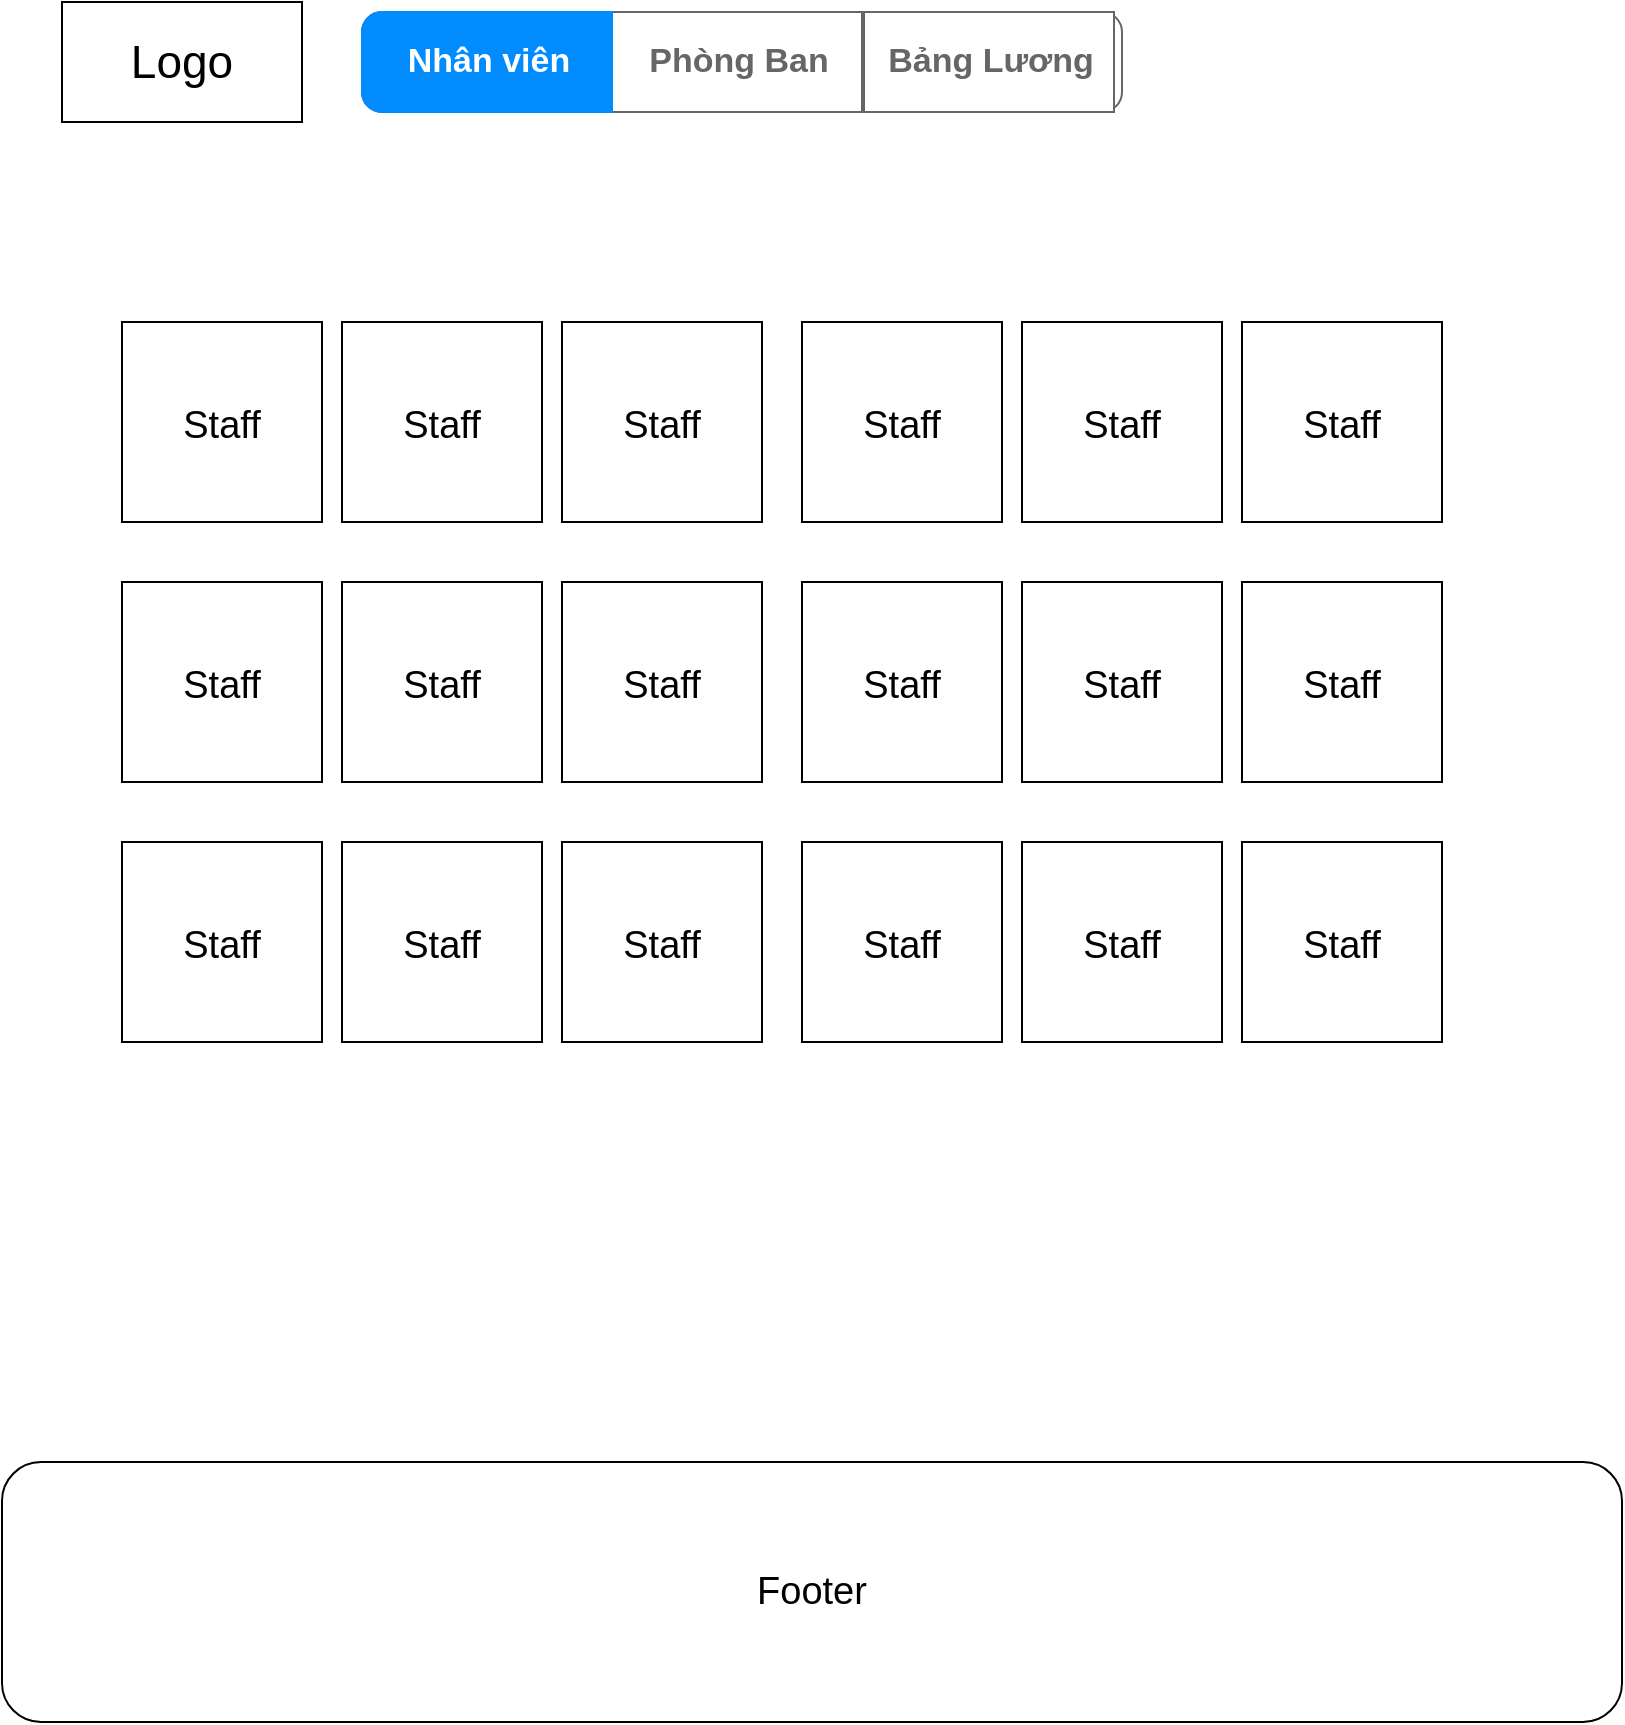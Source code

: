 <mxfile>
    <diagram id="jtnDwdLMmNSINVKugcmQ" name="Trang chủ">
        <mxGraphModel dx="1171" dy="683" grid="1" gridSize="10" guides="1" tooltips="1" connect="1" arrows="1" fold="1" page="1" pageScale="1" pageWidth="850" pageHeight="1100" math="0" shadow="0">
            <root>
                <mxCell id="0"/>
                <mxCell id="1" parent="0"/>
                <mxCell id="2" value="" style="strokeWidth=1;shadow=0;dashed=0;align=center;html=1;shape=mxgraph.mockup.rrect;rSize=10;fillColor=#ffffff;strokeColor=#666666;" vertex="1" parent="1">
                    <mxGeometry x="200" y="45" width="380" height="50" as="geometry"/>
                </mxCell>
                <mxCell id="3" value="Phòng Ban" style="strokeColor=inherit;fillColor=inherit;gradientColor=inherit;strokeWidth=1;shadow=0;dashed=0;align=center;html=1;shape=mxgraph.mockup.rrect;rSize=0;fontSize=17;fontColor=#666666;fontStyle=1;resizeHeight=1;" vertex="1" parent="2">
                    <mxGeometry width="125" height="50" relative="1" as="geometry">
                        <mxPoint x="125" as="offset"/>
                    </mxGeometry>
                </mxCell>
                <mxCell id="4" value="Bảng Lương" style="strokeColor=inherit;fillColor=inherit;gradientColor=inherit;strokeWidth=1;shadow=0;dashed=0;align=center;html=1;shape=mxgraph.mockup.rrect;rSize=0;fontSize=17;fontColor=#666666;fontStyle=1;resizeHeight=1;" vertex="1" parent="2">
                    <mxGeometry width="125" height="50" relative="1" as="geometry">
                        <mxPoint x="251" as="offset"/>
                    </mxGeometry>
                </mxCell>
                <mxCell id="6" value="Nhân viên" style="strokeWidth=1;shadow=0;dashed=0;align=center;html=1;shape=mxgraph.mockup.leftButton;rSize=10;fontSize=17;fontColor=#ffffff;fontStyle=1;fillColor=#008cff;strokeColor=#008cff;resizeHeight=1;" vertex="1" parent="2">
                    <mxGeometry width="125" height="50" relative="1" as="geometry"/>
                </mxCell>
                <mxCell id="7" value="&lt;font style=&quot;font-size: 23px&quot;&gt;Logo&lt;/font&gt;" style="rounded=0;whiteSpace=wrap;html=1;" vertex="1" parent="1">
                    <mxGeometry x="50" y="40" width="120" height="60" as="geometry"/>
                </mxCell>
                <mxCell id="8" value="&lt;font style=&quot;font-size: 19px&quot;&gt;Staff&lt;/font&gt;" style="whiteSpace=wrap;html=1;aspect=fixed;fontSize=23;" vertex="1" parent="1">
                    <mxGeometry x="80" y="200" width="100" height="100" as="geometry"/>
                </mxCell>
                <mxCell id="25" value="&lt;font style=&quot;font-size: 19px&quot;&gt;Staff&lt;/font&gt;" style="whiteSpace=wrap;html=1;aspect=fixed;fontSize=23;" vertex="1" parent="1">
                    <mxGeometry x="190" y="200" width="100" height="100" as="geometry"/>
                </mxCell>
                <mxCell id="26" value="&lt;font style=&quot;font-size: 19px&quot;&gt;Staff&lt;/font&gt;" style="whiteSpace=wrap;html=1;aspect=fixed;fontSize=23;" vertex="1" parent="1">
                    <mxGeometry x="300" y="200" width="100" height="100" as="geometry"/>
                </mxCell>
                <mxCell id="27" value="&lt;font style=&quot;font-size: 19px&quot;&gt;Staff&lt;/font&gt;" style="whiteSpace=wrap;html=1;aspect=fixed;fontSize=23;" vertex="1" parent="1">
                    <mxGeometry x="420" y="200" width="100" height="100" as="geometry"/>
                </mxCell>
                <mxCell id="28" value="&lt;font style=&quot;font-size: 19px&quot;&gt;Staff&lt;/font&gt;" style="whiteSpace=wrap;html=1;aspect=fixed;fontSize=23;" vertex="1" parent="1">
                    <mxGeometry x="530" y="200" width="100" height="100" as="geometry"/>
                </mxCell>
                <mxCell id="29" value="&lt;font style=&quot;font-size: 19px&quot;&gt;Staff&lt;/font&gt;" style="whiteSpace=wrap;html=1;aspect=fixed;fontSize=23;" vertex="1" parent="1">
                    <mxGeometry x="640" y="200" width="100" height="100" as="geometry"/>
                </mxCell>
                <mxCell id="30" value="&lt;font style=&quot;font-size: 19px&quot;&gt;Staff&lt;/font&gt;" style="whiteSpace=wrap;html=1;aspect=fixed;fontSize=23;" vertex="1" parent="1">
                    <mxGeometry x="80" y="330" width="100" height="100" as="geometry"/>
                </mxCell>
                <mxCell id="31" value="&lt;font style=&quot;font-size: 19px&quot;&gt;Staff&lt;/font&gt;" style="whiteSpace=wrap;html=1;aspect=fixed;fontSize=23;" vertex="1" parent="1">
                    <mxGeometry x="190" y="330" width="100" height="100" as="geometry"/>
                </mxCell>
                <mxCell id="32" value="&lt;font style=&quot;font-size: 19px&quot;&gt;Staff&lt;/font&gt;" style="whiteSpace=wrap;html=1;aspect=fixed;fontSize=23;" vertex="1" parent="1">
                    <mxGeometry x="300" y="330" width="100" height="100" as="geometry"/>
                </mxCell>
                <mxCell id="33" value="&lt;font style=&quot;font-size: 19px&quot;&gt;Staff&lt;/font&gt;" style="whiteSpace=wrap;html=1;aspect=fixed;fontSize=23;" vertex="1" parent="1">
                    <mxGeometry x="420" y="330" width="100" height="100" as="geometry"/>
                </mxCell>
                <mxCell id="34" value="&lt;font style=&quot;font-size: 19px&quot;&gt;Staff&lt;/font&gt;" style="whiteSpace=wrap;html=1;aspect=fixed;fontSize=23;" vertex="1" parent="1">
                    <mxGeometry x="530" y="330" width="100" height="100" as="geometry"/>
                </mxCell>
                <mxCell id="35" value="&lt;font style=&quot;font-size: 19px&quot;&gt;Staff&lt;/font&gt;" style="whiteSpace=wrap;html=1;aspect=fixed;fontSize=23;" vertex="1" parent="1">
                    <mxGeometry x="640" y="330" width="100" height="100" as="geometry"/>
                </mxCell>
                <mxCell id="36" value="&lt;font style=&quot;font-size: 19px&quot;&gt;Staff&lt;/font&gt;" style="whiteSpace=wrap;html=1;aspect=fixed;fontSize=23;" vertex="1" parent="1">
                    <mxGeometry x="80" y="460" width="100" height="100" as="geometry"/>
                </mxCell>
                <mxCell id="37" value="&lt;font style=&quot;font-size: 19px&quot;&gt;Staff&lt;/font&gt;" style="whiteSpace=wrap;html=1;aspect=fixed;fontSize=23;" vertex="1" parent="1">
                    <mxGeometry x="190" y="460" width="100" height="100" as="geometry"/>
                </mxCell>
                <mxCell id="38" value="&lt;font style=&quot;font-size: 19px&quot;&gt;Staff&lt;/font&gt;" style="whiteSpace=wrap;html=1;aspect=fixed;fontSize=23;" vertex="1" parent="1">
                    <mxGeometry x="300" y="460" width="100" height="100" as="geometry"/>
                </mxCell>
                <mxCell id="39" value="&lt;font style=&quot;font-size: 19px&quot;&gt;Staff&lt;/font&gt;" style="whiteSpace=wrap;html=1;aspect=fixed;fontSize=23;" vertex="1" parent="1">
                    <mxGeometry x="420" y="460" width="100" height="100" as="geometry"/>
                </mxCell>
                <mxCell id="40" value="&lt;font style=&quot;font-size: 19px&quot;&gt;Staff&lt;/font&gt;" style="whiteSpace=wrap;html=1;aspect=fixed;fontSize=23;" vertex="1" parent="1">
                    <mxGeometry x="530" y="460" width="100" height="100" as="geometry"/>
                </mxCell>
                <mxCell id="41" value="&lt;font style=&quot;font-size: 19px&quot;&gt;Staff&lt;/font&gt;" style="whiteSpace=wrap;html=1;aspect=fixed;fontSize=23;" vertex="1" parent="1">
                    <mxGeometry x="640" y="460" width="100" height="100" as="geometry"/>
                </mxCell>
                <mxCell id="42" value="Footer" style="rounded=1;whiteSpace=wrap;html=1;fontSize=19;" vertex="1" parent="1">
                    <mxGeometry x="20" y="770" width="810" height="130" as="geometry"/>
                </mxCell>
            </root>
        </mxGraphModel>
    </diagram>
    <diagram id="EfGxTF8pDg0-e4A9XNbi" name="NV thông tin">
        <mxGraphModel dx="1491" dy="869" grid="1" gridSize="10" guides="1" tooltips="1" connect="1" arrows="1" fold="1" page="1" pageScale="1" pageWidth="850" pageHeight="1100" math="0" shadow="0">
            <root>
                <mxCell id="h7ahX6gLrntSrtMsF-ZE-0"/>
                <mxCell id="h7ahX6gLrntSrtMsF-ZE-1" parent="h7ahX6gLrntSrtMsF-ZE-0"/>
                <mxCell id="zHpaVWgPdNtKuDXKCN7F-0" value="" style="strokeWidth=1;shadow=0;dashed=0;align=center;html=1;shape=mxgraph.mockup.rrect;rSize=10;fillColor=#ffffff;strokeColor=#666666;" vertex="1" parent="h7ahX6gLrntSrtMsF-ZE-1">
                    <mxGeometry x="200" y="45" width="380" height="50" as="geometry"/>
                </mxCell>
                <mxCell id="zHpaVWgPdNtKuDXKCN7F-1" value="Phòng Ban" style="strokeColor=inherit;fillColor=inherit;gradientColor=inherit;strokeWidth=1;shadow=0;dashed=0;align=center;html=1;shape=mxgraph.mockup.rrect;rSize=0;fontSize=17;fontColor=#666666;fontStyle=1;resizeHeight=1;" vertex="1" parent="zHpaVWgPdNtKuDXKCN7F-0">
                    <mxGeometry width="125" height="50" relative="1" as="geometry">
                        <mxPoint x="125" as="offset"/>
                    </mxGeometry>
                </mxCell>
                <mxCell id="zHpaVWgPdNtKuDXKCN7F-2" value="Bảng Lương" style="strokeColor=inherit;fillColor=inherit;gradientColor=inherit;strokeWidth=1;shadow=0;dashed=0;align=center;html=1;shape=mxgraph.mockup.rrect;rSize=0;fontSize=17;fontColor=#666666;fontStyle=1;resizeHeight=1;" vertex="1" parent="zHpaVWgPdNtKuDXKCN7F-0">
                    <mxGeometry width="125" height="50" relative="1" as="geometry">
                        <mxPoint x="251" as="offset"/>
                    </mxGeometry>
                </mxCell>
                <mxCell id="zHpaVWgPdNtKuDXKCN7F-3" value="Nhân viên" style="strokeWidth=1;shadow=0;dashed=0;align=center;html=1;shape=mxgraph.mockup.leftButton;rSize=10;fontSize=17;fontColor=#ffffff;fontStyle=1;fillColor=#008cff;strokeColor=#008cff;resizeHeight=1;" vertex="1" parent="zHpaVWgPdNtKuDXKCN7F-0">
                    <mxGeometry width="125" height="50" relative="1" as="geometry"/>
                </mxCell>
                <mxCell id="zHpaVWgPdNtKuDXKCN7F-4" value="&lt;font style=&quot;font-size: 23px&quot;&gt;Logo&lt;/font&gt;" style="rounded=0;whiteSpace=wrap;html=1;" vertex="1" parent="h7ahX6gLrntSrtMsF-ZE-1">
                    <mxGeometry x="50" y="40" width="120" height="60" as="geometry"/>
                </mxCell>
                <mxCell id="zHpaVWgPdNtKuDXKCN7F-23" value="Footer" style="rounded=1;whiteSpace=wrap;html=1;fontSize=19;" vertex="1" parent="h7ahX6gLrntSrtMsF-ZE-1">
                    <mxGeometry x="30" y="610" width="810" height="130" as="geometry"/>
                </mxCell>
                <mxCell id="zHpaVWgPdNtKuDXKCN7F-24" value="Nhân viên" style="strokeWidth=1;shadow=0;dashed=0;align=center;html=1;shape=mxgraph.mockup.navigation.anchor;fontSize=17;fontColor=#ffffff;fontStyle=1;fillColor=#0050ef;strokeColor=#001DBC;" vertex="1" parent="h7ahX6gLrntSrtMsF-ZE-1">
                    <mxGeometry x="50" y="140" width="60" height="30" as="geometry"/>
                </mxCell>
                <mxCell id="zHpaVWgPdNtKuDXKCN7F-25" value="&gt;" style="strokeWidth=1;shadow=0;dashed=0;align=center;html=1;shape=mxgraph.mockup.navigation.anchor;fontSize=24;fontColor=#ffffff;fontStyle=1;fillColor=#0050ef;strokeColor=#001DBC;" vertex="1" parent="h7ahX6gLrntSrtMsF-ZE-1">
                    <mxGeometry x="123" y="140" width="20" height="30" as="geometry"/>
                </mxCell>
                <mxCell id="zHpaVWgPdNtKuDXKCN7F-26" value="Nguyễn Văn A" style="strokeWidth=1;shadow=0;dashed=0;align=center;html=1;shape=mxgraph.mockup.navigation.anchor;fontSize=17;fontColor=#ffffff;fontStyle=1;fillColor=#0050ef;strokeColor=#001DBC;" vertex="1" parent="h7ahX6gLrntSrtMsF-ZE-1">
                    <mxGeometry x="180" y="140" width="60" height="30" as="geometry"/>
                </mxCell>
                <mxCell id="zHpaVWgPdNtKuDXKCN7F-31" value="Nguyễn Văn A" style="whiteSpace=wrap;html=1;aspect=fixed;fontSize=19;" vertex="1" parent="h7ahX6gLrntSrtMsF-ZE-1">
                    <mxGeometry x="80" y="240" width="280" height="280" as="geometry"/>
                </mxCell>
                <mxCell id="zHpaVWgPdNtKuDXKCN7F-32" value="&lt;h1&gt;Họ và tên&lt;/h1&gt;&lt;p&gt;Ngày sinh: 01/01/2000&lt;/p&gt;&lt;p&gt;Ngày vào công ty: 30/04/2019&lt;/p&gt;&lt;p&gt;Phòng ban: HR&lt;/p&gt;&lt;p&gt;Số ngày nghỉ còn lại: 2&lt;/p&gt;&lt;p&gt;Số ngày đã làm thêm: 3&lt;/p&gt;" style="text;html=1;strokeColor=none;fillColor=none;spacing=5;spacingTop=-20;whiteSpace=wrap;overflow=hidden;rounded=0;fontSize=19;" vertex="1" parent="h7ahX6gLrntSrtMsF-ZE-1">
                    <mxGeometry x="425" y="240" width="390" height="280" as="geometry"/>
                </mxCell>
            </root>
        </mxGraphModel>
    </diagram>
    <diagram id="tRl79Lm8bH6GIL7-nY46" name="Phòng Ban">
        <mxGraphModel dx="1491" dy="869" grid="1" gridSize="10" guides="1" tooltips="1" connect="1" arrows="1" fold="1" page="1" pageScale="1" pageWidth="850" pageHeight="1100" math="0" shadow="0">
            <root>
                <mxCell id="2l5YvuTL1IEvQg_njiwy-0"/>
                <mxCell id="2l5YvuTL1IEvQg_njiwy-1" parent="2l5YvuTL1IEvQg_njiwy-0"/>
                <mxCell id="ubF1SWEKKucr9eHPZcqn-0" value="" style="strokeWidth=1;shadow=0;dashed=0;align=center;html=1;shape=mxgraph.mockup.rrect;rSize=10;fillColor=#ffffff;strokeColor=#666666;" vertex="1" parent="2l5YvuTL1IEvQg_njiwy-1">
                    <mxGeometry x="200" y="45" width="380" height="50" as="geometry"/>
                </mxCell>
                <mxCell id="ubF1SWEKKucr9eHPZcqn-1" value="Nhân viên" style="strokeColor=inherit;fillColor=inherit;gradientColor=inherit;strokeWidth=1;shadow=0;dashed=0;align=center;html=1;shape=mxgraph.mockup.rrect;rSize=0;fontSize=17;fontColor=#666666;fontStyle=1;resizeHeight=1;" vertex="1" parent="ubF1SWEKKucr9eHPZcqn-0">
                    <mxGeometry width="125" height="50" relative="1" as="geometry">
                        <mxPoint as="offset"/>
                    </mxGeometry>
                </mxCell>
                <mxCell id="ubF1SWEKKucr9eHPZcqn-2" value="Bảng Lương" style="strokeColor=inherit;fillColor=inherit;gradientColor=inherit;strokeWidth=1;shadow=0;dashed=0;align=center;html=1;shape=mxgraph.mockup.rrect;rSize=0;fontSize=17;fontColor=#666666;fontStyle=1;resizeHeight=1;" vertex="1" parent="ubF1SWEKKucr9eHPZcqn-0">
                    <mxGeometry width="125" height="50" relative="1" as="geometry">
                        <mxPoint x="251" as="offset"/>
                    </mxGeometry>
                </mxCell>
                <mxCell id="ubF1SWEKKucr9eHPZcqn-3" value="&lt;span style=&quot;color: rgb(102 , 102 , 102)&quot;&gt;Phòng Ban&lt;/span&gt;" style="strokeWidth=1;shadow=0;dashed=0;align=center;html=1;shape=mxgraph.mockup.leftButton;rSize=10;fontSize=17;fontColor=#ffffff;fontStyle=1;fillColor=#008cff;strokeColor=#008cff;resizeHeight=1;" vertex="1" parent="ubF1SWEKKucr9eHPZcqn-0">
                    <mxGeometry width="125" height="50" relative="1" as="geometry">
                        <mxPoint x="128" as="offset"/>
                    </mxGeometry>
                </mxCell>
                <mxCell id="ubF1SWEKKucr9eHPZcqn-4" value="&lt;font style=&quot;font-size: 23px&quot;&gt;Logo&lt;/font&gt;" style="rounded=0;whiteSpace=wrap;html=1;" vertex="1" parent="2l5YvuTL1IEvQg_njiwy-1">
                    <mxGeometry x="50" y="40" width="120" height="60" as="geometry"/>
                </mxCell>
                <mxCell id="ubF1SWEKKucr9eHPZcqn-5" value="&lt;font&gt;&lt;b&gt;&lt;font style=&quot;font-size: 35px&quot;&gt;Sale&lt;/font&gt;&lt;/b&gt;&lt;br&gt;&lt;br&gt;&lt;span style=&quot;font-size: 19px&quot;&gt;Số lượng nhân viên: 1&lt;/span&gt;&lt;br&gt;&lt;/font&gt;" style="whiteSpace=wrap;html=1;aspect=fixed;fontSize=23;" vertex="1" parent="2l5YvuTL1IEvQg_njiwy-1">
                    <mxGeometry x="50" y="200" width="230" height="230" as="geometry"/>
                </mxCell>
                <mxCell id="ubF1SWEKKucr9eHPZcqn-23" value="Footer" style="rounded=1;whiteSpace=wrap;html=1;fontSize=19;" vertex="1" parent="2l5YvuTL1IEvQg_njiwy-1">
                    <mxGeometry x="20" y="770" width="810" height="130" as="geometry"/>
                </mxCell>
                <mxCell id="ubF1SWEKKucr9eHPZcqn-25" value="&lt;font&gt;&lt;b&gt;&lt;font style=&quot;font-size: 35px&quot;&gt;Sale&lt;/font&gt;&lt;/b&gt;&lt;br&gt;&lt;br&gt;&lt;span style=&quot;font-size: 19px&quot;&gt;Số lượng nhân viên: 1&lt;/span&gt;&lt;br&gt;&lt;/font&gt;" style="whiteSpace=wrap;html=1;aspect=fixed;fontSize=23;" vertex="1" parent="2l5YvuTL1IEvQg_njiwy-1">
                    <mxGeometry x="320" y="200" width="230" height="230" as="geometry"/>
                </mxCell>
                <mxCell id="ubF1SWEKKucr9eHPZcqn-26" value="&lt;font&gt;&lt;b&gt;&lt;font style=&quot;font-size: 35px&quot;&gt;Sale&lt;/font&gt;&lt;/b&gt;&lt;br&gt;&lt;br&gt;&lt;span style=&quot;font-size: 19px&quot;&gt;Số lượng nhân viên: 1&lt;/span&gt;&lt;br&gt;&lt;/font&gt;" style="whiteSpace=wrap;html=1;aspect=fixed;fontSize=23;" vertex="1" parent="2l5YvuTL1IEvQg_njiwy-1">
                    <mxGeometry x="580" y="200" width="230" height="230" as="geometry"/>
                </mxCell>
                <mxCell id="ubF1SWEKKucr9eHPZcqn-27" value="&lt;font&gt;&lt;b&gt;&lt;font style=&quot;font-size: 35px&quot;&gt;Sale&lt;/font&gt;&lt;/b&gt;&lt;br&gt;&lt;br&gt;&lt;span style=&quot;font-size: 19px&quot;&gt;Số lượng nhân viên: 1&lt;/span&gt;&lt;br&gt;&lt;/font&gt;" style="whiteSpace=wrap;html=1;aspect=fixed;fontSize=23;" vertex="1" parent="2l5YvuTL1IEvQg_njiwy-1">
                    <mxGeometry x="50" y="470" width="230" height="230" as="geometry"/>
                </mxCell>
                <mxCell id="ubF1SWEKKucr9eHPZcqn-28" value="&lt;font&gt;&lt;b&gt;&lt;font style=&quot;font-size: 35px&quot;&gt;Sale&lt;/font&gt;&lt;/b&gt;&lt;br&gt;&lt;br&gt;&lt;span style=&quot;font-size: 19px&quot;&gt;Số lượng nhân viên: 1&lt;/span&gt;&lt;br&gt;&lt;/font&gt;" style="whiteSpace=wrap;html=1;aspect=fixed;fontSize=23;" vertex="1" parent="2l5YvuTL1IEvQg_njiwy-1">
                    <mxGeometry x="320" y="470" width="230" height="230" as="geometry"/>
                </mxCell>
                <mxCell id="ubF1SWEKKucr9eHPZcqn-29" value="&lt;font&gt;&lt;b&gt;&lt;font style=&quot;font-size: 35px&quot;&gt;Sale&lt;/font&gt;&lt;/b&gt;&lt;br&gt;&lt;br&gt;&lt;span style=&quot;font-size: 19px&quot;&gt;Số lượng nhân viên: 1&lt;/span&gt;&lt;br&gt;&lt;/font&gt;" style="whiteSpace=wrap;html=1;aspect=fixed;fontSize=23;" vertex="1" parent="2l5YvuTL1IEvQg_njiwy-1">
                    <mxGeometry x="580" y="470" width="230" height="230" as="geometry"/>
                </mxCell>
            </root>
        </mxGraphModel>
    </diagram>
    <diagram id="Liz-8lbHhLBFuTRJT2pq" name="Bảng lương">
        <mxGraphModel dx="1025" dy="598" grid="1" gridSize="10" guides="1" tooltips="1" connect="1" arrows="1" fold="1" page="1" pageScale="1" pageWidth="850" pageHeight="1100" math="0" shadow="0">
            <root>
                <mxCell id="pbybcUNR1wJuByRcPqp3-0"/>
                <mxCell id="pbybcUNR1wJuByRcPqp3-1" parent="pbybcUNR1wJuByRcPqp3-0"/>
                <mxCell id="LUL5PO6bKL1BhFy7rsNR-0" value="" style="strokeWidth=1;shadow=0;dashed=0;align=center;html=1;shape=mxgraph.mockup.rrect;rSize=10;fillColor=#ffffff;strokeColor=#666666;" vertex="1" parent="pbybcUNR1wJuByRcPqp3-1">
                    <mxGeometry x="200" y="45" width="380" height="50" as="geometry"/>
                </mxCell>
                <mxCell id="LUL5PO6bKL1BhFy7rsNR-1" value="Phòng Ban" style="strokeColor=inherit;fillColor=inherit;gradientColor=inherit;strokeWidth=1;shadow=0;dashed=0;align=center;html=1;shape=mxgraph.mockup.rrect;rSize=0;fontSize=17;fontColor=#666666;fontStyle=1;resizeHeight=1;" vertex="1" parent="LUL5PO6bKL1BhFy7rsNR-0">
                    <mxGeometry width="125" height="50" relative="1" as="geometry">
                        <mxPoint x="125" as="offset"/>
                    </mxGeometry>
                </mxCell>
                <mxCell id="LUL5PO6bKL1BhFy7rsNR-2" value="Nhân viên" style="strokeColor=inherit;fillColor=inherit;gradientColor=inherit;strokeWidth=1;shadow=0;dashed=0;align=center;html=1;shape=mxgraph.mockup.rrect;rSize=0;fontSize=17;fontColor=#666666;fontStyle=1;resizeHeight=1;" vertex="1" parent="LUL5PO6bKL1BhFy7rsNR-0">
                    <mxGeometry width="125" height="50" relative="1" as="geometry">
                        <mxPoint as="offset"/>
                    </mxGeometry>
                </mxCell>
                <mxCell id="LUL5PO6bKL1BhFy7rsNR-3" value="Bảng lương" style="strokeWidth=1;shadow=0;dashed=0;align=center;html=1;shape=mxgraph.mockup.leftButton;rSize=10;fontSize=17;fontColor=#ffffff;fontStyle=1;fillColor=#008cff;strokeColor=#008cff;resizeHeight=1;" vertex="1" parent="LUL5PO6bKL1BhFy7rsNR-0">
                    <mxGeometry width="125" height="50" relative="1" as="geometry">
                        <mxPoint x="250" as="offset"/>
                    </mxGeometry>
                </mxCell>
                <mxCell id="LUL5PO6bKL1BhFy7rsNR-4" value="&lt;font style=&quot;font-size: 23px&quot;&gt;Logo&lt;/font&gt;" style="rounded=0;whiteSpace=wrap;html=1;" vertex="1" parent="pbybcUNR1wJuByRcPqp3-1">
                    <mxGeometry x="50" y="40" width="120" height="60" as="geometry"/>
                </mxCell>
                <mxCell id="LUL5PO6bKL1BhFy7rsNR-5" value="Footer" style="rounded=1;whiteSpace=wrap;html=1;fontSize=19;" vertex="1" parent="pbybcUNR1wJuByRcPqp3-1">
                    <mxGeometry x="20" y="960" width="810" height="130" as="geometry"/>
                </mxCell>
                <mxCell id="LUL5PO6bKL1BhFy7rsNR-6" value="Nhân viên" style="strokeWidth=1;shadow=0;dashed=0;align=center;html=1;shape=mxgraph.mockup.navigation.anchor;fontSize=17;fontColor=#ffffff;fontStyle=1;fillColor=#0050ef;strokeColor=#001DBC;" vertex="1" parent="pbybcUNR1wJuByRcPqp3-1">
                    <mxGeometry x="50" y="140" width="60" height="30" as="geometry"/>
                </mxCell>
                <mxCell id="LUL5PO6bKL1BhFy7rsNR-7" value="&gt;" style="strokeWidth=1;shadow=0;dashed=0;align=center;html=1;shape=mxgraph.mockup.navigation.anchor;fontSize=24;fontColor=#ffffff;fontStyle=1;fillColor=#0050ef;strokeColor=#001DBC;" vertex="1" parent="pbybcUNR1wJuByRcPqp3-1">
                    <mxGeometry x="123" y="140" width="20" height="30" as="geometry"/>
                </mxCell>
                <mxCell id="LUL5PO6bKL1BhFy7rsNR-8" value="Bảng lương" style="strokeWidth=1;shadow=0;dashed=0;align=center;html=1;shape=mxgraph.mockup.navigation.anchor;fontSize=17;fontColor=#ffffff;fontStyle=1;fillColor=#0050ef;strokeColor=#001DBC;" vertex="1" parent="pbybcUNR1wJuByRcPqp3-1">
                    <mxGeometry x="180" y="140" width="60" height="30" as="geometry"/>
                </mxCell>
                <mxCell id="LUL5PO6bKL1BhFy7rsNR-9" value="Nguyễn Văn A&lt;br&gt;&lt;br style=&quot;font-size: 18px&quot;&gt;&lt;font style=&quot;font-size: 12px&quot;&gt;Mã nhân viên: 0&lt;br&gt;Hệ số lương: 1&lt;br&gt;Số giờ làm thêm: 1&lt;br&gt;Lương:&amp;nbsp; 3200000&lt;br&gt;&lt;/font&gt;" style="whiteSpace=wrap;html=1;aspect=fixed;fontSize=19;" vertex="1" parent="pbybcUNR1wJuByRcPqp3-1">
                    <mxGeometry x="80" y="240" width="180" height="180" as="geometry"/>
                </mxCell>
                <mxCell id="LUL5PO6bKL1BhFy7rsNR-23" value="Nguyễn Văn A&lt;br&gt;&lt;br style=&quot;font-size: 18px&quot;&gt;&lt;font style=&quot;font-size: 12px&quot;&gt;Mã nhân viên: 0&lt;br&gt;Hệ số lương: 1&lt;br&gt;Số giờ làm thêm: 1&lt;br&gt;Lương:&amp;nbsp; 3200000&lt;br&gt;&lt;/font&gt;" style="whiteSpace=wrap;html=1;aspect=fixed;fontSize=19;" vertex="1" parent="pbybcUNR1wJuByRcPqp3-1">
                    <mxGeometry x="320" y="240" width="180" height="180" as="geometry"/>
                </mxCell>
                <mxCell id="LUL5PO6bKL1BhFy7rsNR-24" value="Nguyễn Văn A&lt;br&gt;&lt;br style=&quot;font-size: 18px&quot;&gt;&lt;font style=&quot;font-size: 12px&quot;&gt;Mã nhân viên: 0&lt;br&gt;Hệ số lương: 1&lt;br&gt;Số giờ làm thêm: 1&lt;br&gt;Lương:&amp;nbsp; 3200000&lt;br&gt;&lt;/font&gt;" style="whiteSpace=wrap;html=1;aspect=fixed;fontSize=19;" vertex="1" parent="pbybcUNR1wJuByRcPqp3-1">
                    <mxGeometry x="580" y="240" width="180" height="180" as="geometry"/>
                </mxCell>
                <mxCell id="LUL5PO6bKL1BhFy7rsNR-25" value="Nguyễn Văn A&lt;br&gt;&lt;br style=&quot;font-size: 18px&quot;&gt;&lt;font style=&quot;font-size: 12px&quot;&gt;Mã nhân viên: 0&lt;br&gt;Hệ số lương: 1&lt;br&gt;Số giờ làm thêm: 1&lt;br&gt;Lương:&amp;nbsp; 3200000&lt;br&gt;&lt;/font&gt;" style="whiteSpace=wrap;html=1;aspect=fixed;fontSize=19;" vertex="1" parent="pbybcUNR1wJuByRcPqp3-1">
                    <mxGeometry x="70" y="480" width="180" height="180" as="geometry"/>
                </mxCell>
                <mxCell id="LUL5PO6bKL1BhFy7rsNR-26" value="Nguyễn Văn A&lt;br&gt;&lt;br style=&quot;font-size: 18px&quot;&gt;&lt;font style=&quot;font-size: 12px&quot;&gt;Mã nhân viên: 0&lt;br&gt;Hệ số lương: 1&lt;br&gt;Số giờ làm thêm: 1&lt;br&gt;Lương:&amp;nbsp; 3200000&lt;br&gt;&lt;/font&gt;" style="whiteSpace=wrap;html=1;aspect=fixed;fontSize=19;" vertex="1" parent="pbybcUNR1wJuByRcPqp3-1">
                    <mxGeometry x="310" y="480" width="180" height="180" as="geometry"/>
                </mxCell>
                <mxCell id="LUL5PO6bKL1BhFy7rsNR-27" value="Nguyễn Văn A&lt;br&gt;&lt;br style=&quot;font-size: 18px&quot;&gt;&lt;font style=&quot;font-size: 12px&quot;&gt;Mã nhân viên: 0&lt;br&gt;Hệ số lương: 1&lt;br&gt;Số giờ làm thêm: 1&lt;br&gt;Lương:&amp;nbsp; 3200000&lt;br&gt;&lt;/font&gt;" style="whiteSpace=wrap;html=1;aspect=fixed;fontSize=19;" vertex="1" parent="pbybcUNR1wJuByRcPqp3-1">
                    <mxGeometry x="570" y="480" width="180" height="180" as="geometry"/>
                </mxCell>
                <mxCell id="LUL5PO6bKL1BhFy7rsNR-28" value="Nguyễn Văn A&lt;br&gt;&lt;br style=&quot;font-size: 18px&quot;&gt;&lt;font style=&quot;font-size: 12px&quot;&gt;Mã nhân viên: 0&lt;br&gt;Hệ số lương: 1&lt;br&gt;Số giờ làm thêm: 1&lt;br&gt;Lương:&amp;nbsp; 3200000&lt;br&gt;&lt;/font&gt;" style="whiteSpace=wrap;html=1;aspect=fixed;fontSize=19;" vertex="1" parent="pbybcUNR1wJuByRcPqp3-1">
                    <mxGeometry x="70" y="710" width="180" height="180" as="geometry"/>
                </mxCell>
                <mxCell id="LUL5PO6bKL1BhFy7rsNR-29" value="Nguyễn Văn A&lt;br&gt;&lt;br style=&quot;font-size: 18px&quot;&gt;&lt;font style=&quot;font-size: 12px&quot;&gt;Mã nhân viên: 0&lt;br&gt;Hệ số lương: 1&lt;br&gt;Số giờ làm thêm: 1&lt;br&gt;Lương:&amp;nbsp; 3200000&lt;br&gt;&lt;/font&gt;" style="whiteSpace=wrap;html=1;aspect=fixed;fontSize=19;" vertex="1" parent="pbybcUNR1wJuByRcPqp3-1">
                    <mxGeometry x="310" y="710" width="180" height="180" as="geometry"/>
                </mxCell>
                <mxCell id="LUL5PO6bKL1BhFy7rsNR-30" value="Nguyễn Văn A&lt;br&gt;&lt;br style=&quot;font-size: 18px&quot;&gt;&lt;font style=&quot;font-size: 12px&quot;&gt;Mã nhân viên: 0&lt;br&gt;Hệ số lương: 1&lt;br&gt;Số giờ làm thêm: 1&lt;br&gt;Lương:&amp;nbsp; 3200000&lt;br&gt;&lt;/font&gt;" style="whiteSpace=wrap;html=1;aspect=fixed;fontSize=19;" vertex="1" parent="pbybcUNR1wJuByRcPqp3-1">
                    <mxGeometry x="570" y="710" width="180" height="180" as="geometry"/>
                </mxCell>
                <mxCell id="w7_W9ekv-bIBGWojJl48-1" value="Sắp xếp theo hệ số lương" style="strokeWidth=1;shadow=0;dashed=0;align=center;html=1;shape=mxgraph.mockup.buttons.button;strokeColor=#666666;fontColor=#ffffff;mainText=;buttonStyle=round;fontSize=17;fontStyle=1;fillColor=#008cff;whiteSpace=wrap;" vertex="1" parent="pbybcUNR1wJuByRcPqp3-1">
                    <mxGeometry x="35" y="180" width="250" height="30" as="geometry"/>
                </mxCell>
            </root>
        </mxGraphModel>
    </diagram>
</mxfile>